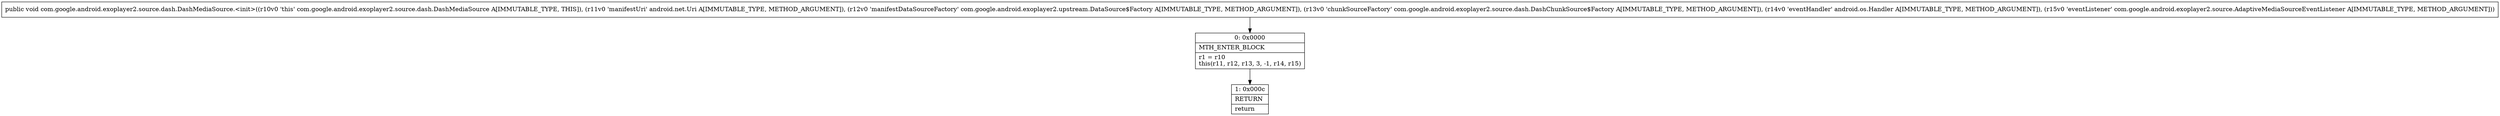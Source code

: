 digraph "CFG forcom.google.android.exoplayer2.source.dash.DashMediaSource.\<init\>(Landroid\/net\/Uri;Lcom\/google\/android\/exoplayer2\/upstream\/DataSource$Factory;Lcom\/google\/android\/exoplayer2\/source\/dash\/DashChunkSource$Factory;Landroid\/os\/Handler;Lcom\/google\/android\/exoplayer2\/source\/AdaptiveMediaSourceEventListener;)V" {
Node_0 [shape=record,label="{0\:\ 0x0000|MTH_ENTER_BLOCK\l|r1 = r10\lthis(r11, r12, r13, 3, \-1, r14, r15)\l}"];
Node_1 [shape=record,label="{1\:\ 0x000c|RETURN\l|return\l}"];
MethodNode[shape=record,label="{public void com.google.android.exoplayer2.source.dash.DashMediaSource.\<init\>((r10v0 'this' com.google.android.exoplayer2.source.dash.DashMediaSource A[IMMUTABLE_TYPE, THIS]), (r11v0 'manifestUri' android.net.Uri A[IMMUTABLE_TYPE, METHOD_ARGUMENT]), (r12v0 'manifestDataSourceFactory' com.google.android.exoplayer2.upstream.DataSource$Factory A[IMMUTABLE_TYPE, METHOD_ARGUMENT]), (r13v0 'chunkSourceFactory' com.google.android.exoplayer2.source.dash.DashChunkSource$Factory A[IMMUTABLE_TYPE, METHOD_ARGUMENT]), (r14v0 'eventHandler' android.os.Handler A[IMMUTABLE_TYPE, METHOD_ARGUMENT]), (r15v0 'eventListener' com.google.android.exoplayer2.source.AdaptiveMediaSourceEventListener A[IMMUTABLE_TYPE, METHOD_ARGUMENT])) }"];
MethodNode -> Node_0;
Node_0 -> Node_1;
}

